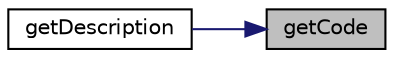 digraph "getCode"
{
 // LATEX_PDF_SIZE
  bgcolor="transparent";
  edge [fontname="Helvetica",fontsize="10",labelfontname="Helvetica",labelfontsize="10"];
  node [fontname="Helvetica",fontsize="10",shape=record];
  rankdir="RL";
  Node1 [label="getCode",height=0.2,width=0.4,color="black", fillcolor="grey75", style="filled", fontcolor="black",tooltip="Método que obtiene el serial de inventario de un bien."];
  Node1 -> Node2 [dir="back",color="midnightblue",fontsize="10",style="solid",fontname="Helvetica"];
  Node2 [label="getDescription",height=0.2,width=0.4,color="black",URL="$d1/d18/classModules_1_1Asset_1_1Models_1_1Asset.html#a2e7bb35c71bf1824456ceb944cb7a845",tooltip="Método que obtiene la descripción técnica de un bien institucional."];
}
